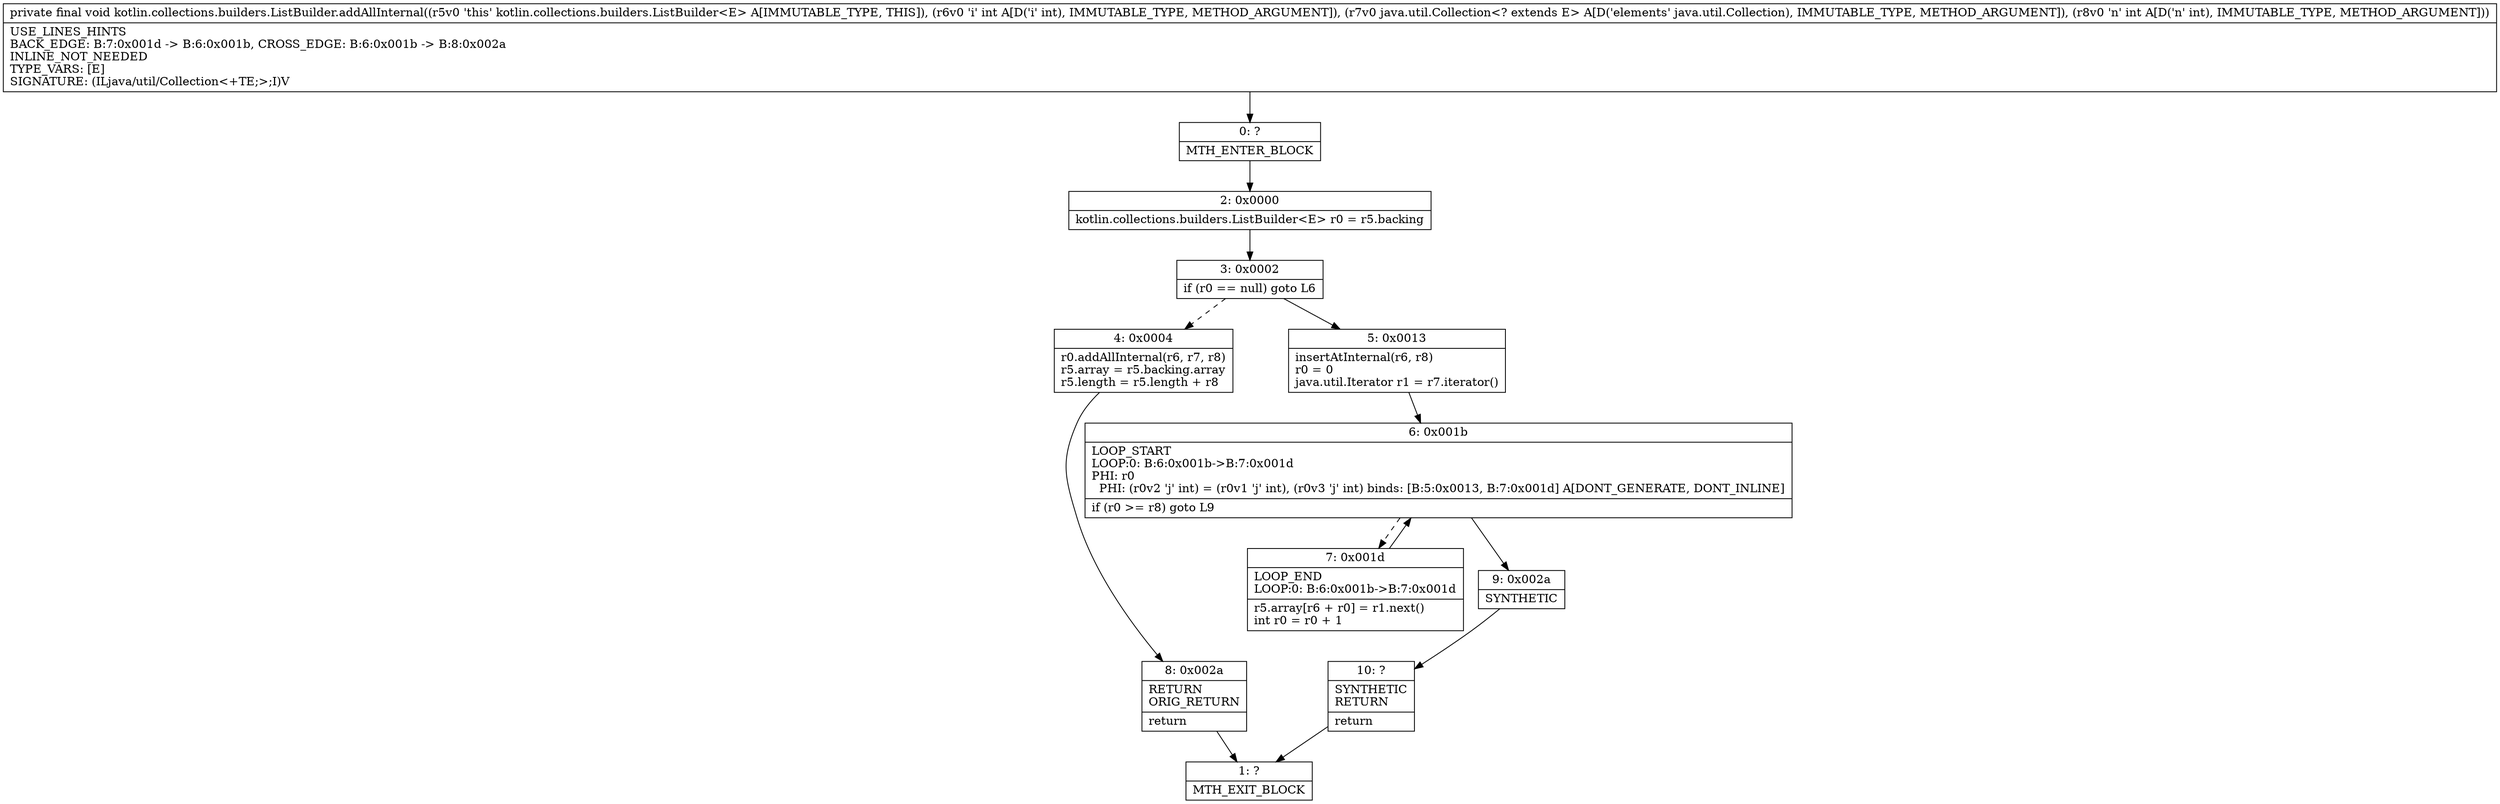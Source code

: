 digraph "CFG forkotlin.collections.builders.ListBuilder.addAllInternal(ILjava\/util\/Collection;I)V" {
Node_0 [shape=record,label="{0\:\ ?|MTH_ENTER_BLOCK\l}"];
Node_2 [shape=record,label="{2\:\ 0x0000|kotlin.collections.builders.ListBuilder\<E\> r0 = r5.backing\l}"];
Node_3 [shape=record,label="{3\:\ 0x0002|if (r0 == null) goto L6\l}"];
Node_4 [shape=record,label="{4\:\ 0x0004|r0.addAllInternal(r6, r7, r8)\lr5.array = r5.backing.array\lr5.length = r5.length + r8\l}"];
Node_8 [shape=record,label="{8\:\ 0x002a|RETURN\lORIG_RETURN\l|return\l}"];
Node_1 [shape=record,label="{1\:\ ?|MTH_EXIT_BLOCK\l}"];
Node_5 [shape=record,label="{5\:\ 0x0013|insertAtInternal(r6, r8)\lr0 = 0\ljava.util.Iterator r1 = r7.iterator()\l}"];
Node_6 [shape=record,label="{6\:\ 0x001b|LOOP_START\lLOOP:0: B:6:0x001b\-\>B:7:0x001d\lPHI: r0 \l  PHI: (r0v2 'j' int) = (r0v1 'j' int), (r0v3 'j' int) binds: [B:5:0x0013, B:7:0x001d] A[DONT_GENERATE, DONT_INLINE]\l|if (r0 \>= r8) goto L9\l}"];
Node_7 [shape=record,label="{7\:\ 0x001d|LOOP_END\lLOOP:0: B:6:0x001b\-\>B:7:0x001d\l|r5.array[r6 + r0] = r1.next()\lint r0 = r0 + 1\l}"];
Node_9 [shape=record,label="{9\:\ 0x002a|SYNTHETIC\l}"];
Node_10 [shape=record,label="{10\:\ ?|SYNTHETIC\lRETURN\l|return\l}"];
MethodNode[shape=record,label="{private final void kotlin.collections.builders.ListBuilder.addAllInternal((r5v0 'this' kotlin.collections.builders.ListBuilder\<E\> A[IMMUTABLE_TYPE, THIS]), (r6v0 'i' int A[D('i' int), IMMUTABLE_TYPE, METHOD_ARGUMENT]), (r7v0 java.util.Collection\<? extends E\> A[D('elements' java.util.Collection), IMMUTABLE_TYPE, METHOD_ARGUMENT]), (r8v0 'n' int A[D('n' int), IMMUTABLE_TYPE, METHOD_ARGUMENT]))  | USE_LINES_HINTS\lBACK_EDGE: B:7:0x001d \-\> B:6:0x001b, CROSS_EDGE: B:6:0x001b \-\> B:8:0x002a\lINLINE_NOT_NEEDED\lTYPE_VARS: [E]\lSIGNATURE: (ILjava\/util\/Collection\<+TE;\>;I)V\l}"];
MethodNode -> Node_0;Node_0 -> Node_2;
Node_2 -> Node_3;
Node_3 -> Node_4[style=dashed];
Node_3 -> Node_5;
Node_4 -> Node_8;
Node_8 -> Node_1;
Node_5 -> Node_6;
Node_6 -> Node_7[style=dashed];
Node_6 -> Node_9;
Node_7 -> Node_6;
Node_9 -> Node_10;
Node_10 -> Node_1;
}

